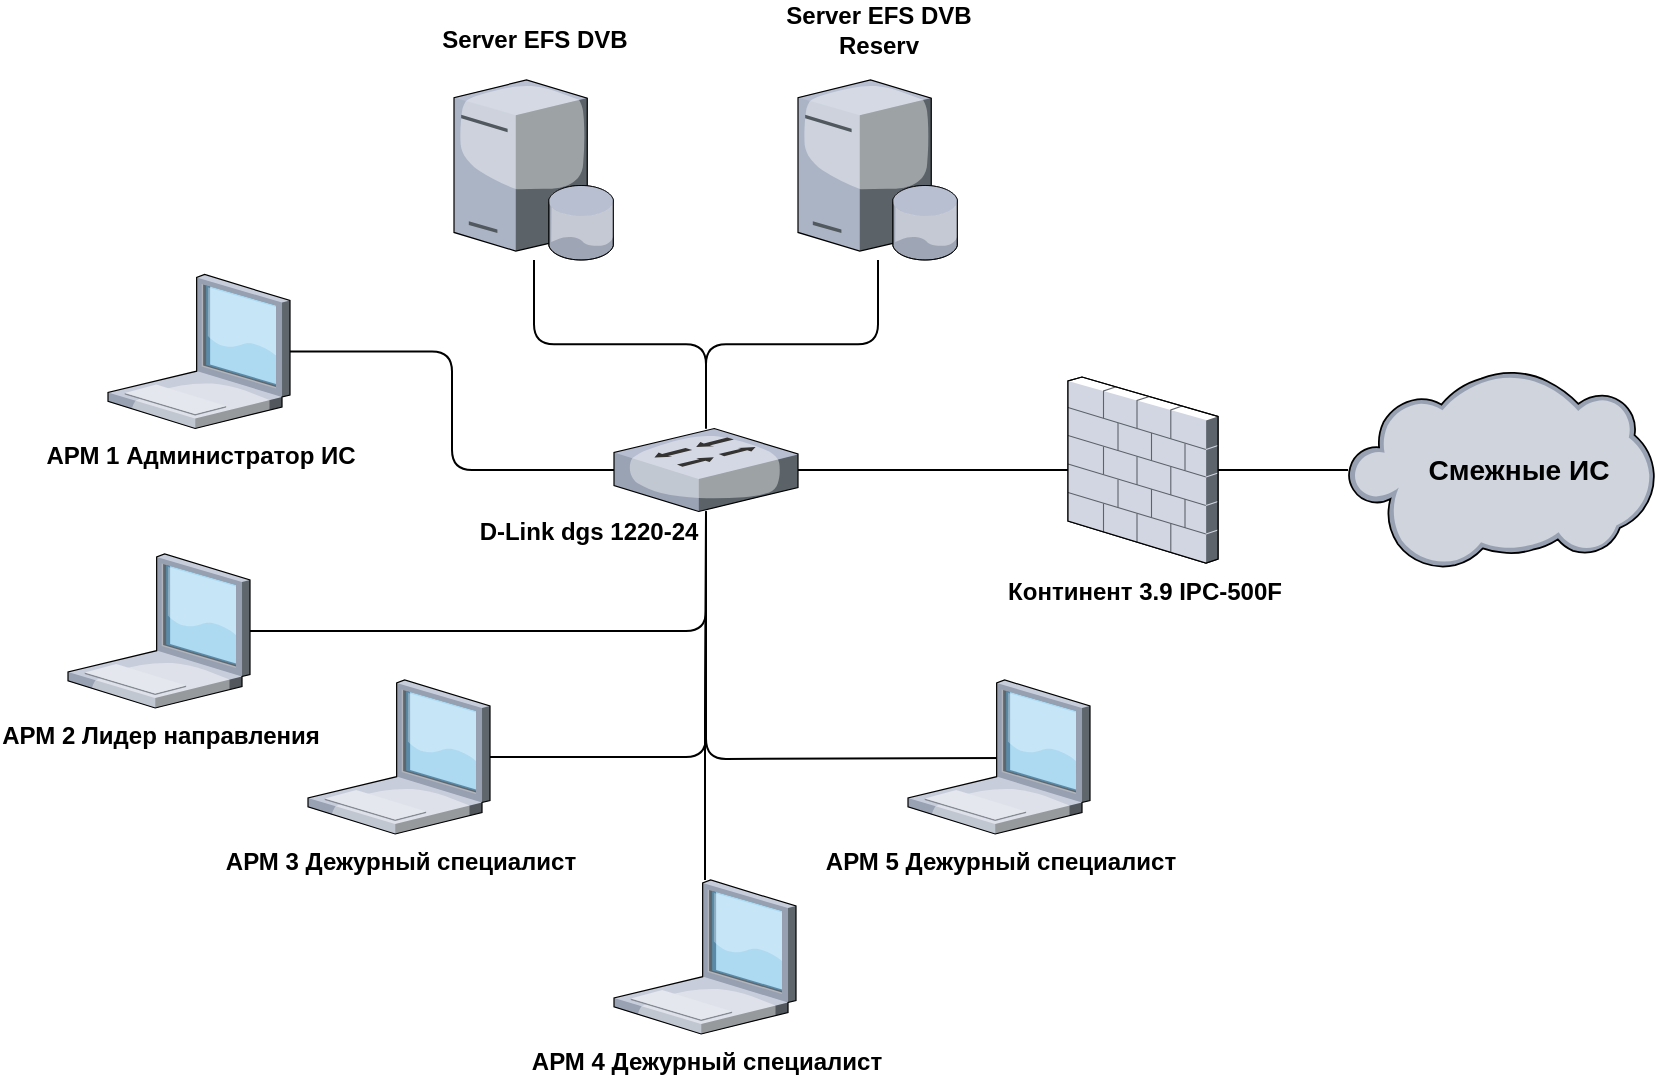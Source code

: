 <mxfile version="14.4.3" type="device"><diagram name="Page-1" id="822b0af5-4adb-64df-f703-e8dfc1f81529"><mxGraphModel dx="1224" dy="729" grid="1" gridSize="10" guides="1" tooltips="1" connect="1" arrows="1" fold="1" page="1" pageScale="1" pageWidth="1100" pageHeight="850" background="#ffffff" math="0" shadow="0"><root><mxCell id="0"/><mxCell id="1" parent="0"/><mxCell id="qSTAYeVzfbS6IzMcSm4M-1" value="&lt;h3&gt;&lt;br&gt;&lt;/h3&gt;" style="verticalLabelPosition=bottom;aspect=fixed;html=1;verticalAlign=top;strokeColor=none;align=center;outlineConnect=0;shape=mxgraph.citrix.cloud;" vertex="1" parent="1"><mxGeometry x="750" y="295" width="153.23" height="100" as="geometry"/></mxCell><mxCell id="qSTAYeVzfbS6IzMcSm4M-2" value="&lt;h3&gt;&lt;b&gt;Смежные ИС&lt;/b&gt;&lt;/h3&gt;" style="text;html=1;align=center;verticalAlign=middle;resizable=0;points=[];autosize=1;" vertex="1" parent="1"><mxGeometry x="780" y="320" width="110" height="50" as="geometry"/></mxCell><mxCell id="qSTAYeVzfbS6IzMcSm4M-3" value="" style="verticalLabelPosition=bottom;aspect=fixed;html=1;verticalAlign=top;strokeColor=none;align=center;outlineConnect=0;shape=mxgraph.citrix.database_server;" vertex="1" parent="1"><mxGeometry x="303" y="150" width="80" height="90" as="geometry"/></mxCell><mxCell id="qSTAYeVzfbS6IzMcSm4M-4" value="" style="verticalLabelPosition=bottom;aspect=fixed;html=1;verticalAlign=top;strokeColor=none;align=center;outlineConnect=0;shape=mxgraph.citrix.switch;" vertex="1" parent="1"><mxGeometry x="383" y="324.25" width="92" height="41.5" as="geometry"/></mxCell><mxCell id="qSTAYeVzfbS6IzMcSm4M-5" value="&lt;b&gt;АРМ 1 Администратор ИС&lt;/b&gt;" style="verticalLabelPosition=bottom;aspect=fixed;html=1;verticalAlign=top;strokeColor=none;align=center;outlineConnect=0;shape=mxgraph.citrix.laptop_1;" vertex="1" parent="1"><mxGeometry x="130" y="247.25" width="91" height="77" as="geometry"/></mxCell><mxCell id="qSTAYeVzfbS6IzMcSm4M-7" value="" style="verticalLabelPosition=bottom;aspect=fixed;html=1;verticalAlign=top;strokeColor=none;align=center;outlineConnect=0;shape=mxgraph.citrix.database_server;" vertex="1" parent="1"><mxGeometry x="475" y="150" width="80" height="90" as="geometry"/></mxCell><mxCell id="qSTAYeVzfbS6IzMcSm4M-8" value="&lt;b&gt;Континент 3.9 IPC-500F&lt;/b&gt;" style="verticalLabelPosition=bottom;aspect=fixed;html=1;verticalAlign=top;strokeColor=none;align=center;outlineConnect=0;shape=mxgraph.citrix.firewall;" vertex="1" parent="1"><mxGeometry x="610" y="298.5" width="75" height="93" as="geometry"/></mxCell><mxCell id="qSTAYeVzfbS6IzMcSm4M-11" value="" style="endArrow=none;html=1;edgeStyle=orthogonalEdgeStyle;" edge="1" parent="1" source="qSTAYeVzfbS6IzMcSm4M-5" target="qSTAYeVzfbS6IzMcSm4M-4"><mxGeometry width="50" height="50" relative="1" as="geometry"><mxPoint x="310" y="480" as="sourcePoint"/><mxPoint x="360" y="430" as="targetPoint"/></mxGeometry></mxCell><mxCell id="qSTAYeVzfbS6IzMcSm4M-12" value="" style="endArrow=none;html=1;edgeStyle=orthogonalEdgeStyle;" edge="1" parent="1" source="qSTAYeVzfbS6IzMcSm4M-4" target="qSTAYeVzfbS6IzMcSm4M-3"><mxGeometry width="50" height="50" relative="1" as="geometry"><mxPoint x="280" y="420.0" as="sourcePoint"/><mxPoint x="412" y="420" as="targetPoint"/></mxGeometry></mxCell><mxCell id="qSTAYeVzfbS6IzMcSm4M-13" value="" style="endArrow=none;html=1;edgeStyle=orthogonalEdgeStyle;" edge="1" parent="1" source="qSTAYeVzfbS6IzMcSm4M-4" target="qSTAYeVzfbS6IzMcSm4M-7"><mxGeometry width="50" height="50" relative="1" as="geometry"><mxPoint x="271" y="365.0" as="sourcePoint"/><mxPoint x="403" y="365" as="targetPoint"/></mxGeometry></mxCell><mxCell id="qSTAYeVzfbS6IzMcSm4M-14" value="" style="endArrow=none;html=1;edgeStyle=orthogonalEdgeStyle;" edge="1" parent="1" source="qSTAYeVzfbS6IzMcSm4M-4" target="qSTAYeVzfbS6IzMcSm4M-8"><mxGeometry width="50" height="50" relative="1" as="geometry"><mxPoint x="460" y="440.0" as="sourcePoint"/><mxPoint x="592" y="440.0" as="targetPoint"/></mxGeometry></mxCell><mxCell id="qSTAYeVzfbS6IzMcSm4M-15" value="" style="endArrow=none;html=1;edgeStyle=orthogonalEdgeStyle;" edge="1" parent="1" source="qSTAYeVzfbS6IzMcSm4M-8" target="qSTAYeVzfbS6IzMcSm4M-1"><mxGeometry width="50" height="50" relative="1" as="geometry"><mxPoint x="600" y="420.0" as="sourcePoint"/><mxPoint x="732" y="420.0" as="targetPoint"/></mxGeometry></mxCell><mxCell id="qSTAYeVzfbS6IzMcSm4M-16" value="&lt;b&gt;АРМ 2 Лидер направления&lt;/b&gt;" style="verticalLabelPosition=bottom;aspect=fixed;html=1;verticalAlign=top;strokeColor=none;align=center;outlineConnect=0;shape=mxgraph.citrix.laptop_1;" vertex="1" parent="1"><mxGeometry x="110" y="387" width="91" height="77" as="geometry"/></mxCell><mxCell id="qSTAYeVzfbS6IzMcSm4M-17" value="" style="endArrow=none;html=1;edgeStyle=orthogonalEdgeStyle;" edge="1" parent="1" source="qSTAYeVzfbS6IzMcSm4M-16" target="qSTAYeVzfbS6IzMcSm4M-4"><mxGeometry width="50" height="50" relative="1" as="geometry"><mxPoint x="261" y="355.0" as="sourcePoint"/><mxPoint x="393" y="355.0" as="targetPoint"/></mxGeometry></mxCell><mxCell id="qSTAYeVzfbS6IzMcSm4M-18" value="&lt;b&gt;АРМ 3 Дежурный специалист&lt;/b&gt;" style="verticalLabelPosition=bottom;aspect=fixed;html=1;verticalAlign=top;strokeColor=none;align=center;outlineConnect=0;shape=mxgraph.citrix.laptop_1;" vertex="1" parent="1"><mxGeometry x="230" y="450" width="91" height="77" as="geometry"/></mxCell><mxCell id="qSTAYeVzfbS6IzMcSm4M-20" value="&lt;b&gt;АРМ 4 Дежурный специалист&lt;/b&gt;" style="verticalLabelPosition=bottom;aspect=fixed;html=1;verticalAlign=top;strokeColor=none;align=center;outlineConnect=0;shape=mxgraph.citrix.laptop_1;" vertex="1" parent="1"><mxGeometry x="383" y="550" width="91" height="77" as="geometry"/></mxCell><mxCell id="qSTAYeVzfbS6IzMcSm4M-21" value="" style="endArrow=none;html=1;edgeStyle=orthogonalEdgeStyle;" edge="1" parent="1" source="qSTAYeVzfbS6IzMcSm4M-18" target="qSTAYeVzfbS6IzMcSm4M-4"><mxGeometry width="50" height="50" relative="1" as="geometry"><mxPoint x="261" y="355.0" as="sourcePoint"/><mxPoint x="393" y="355.0" as="targetPoint"/></mxGeometry></mxCell><mxCell id="qSTAYeVzfbS6IzMcSm4M-22" value="" style="endArrow=none;html=1;edgeStyle=orthogonalEdgeStyle;" edge="1" parent="1" target="qSTAYeVzfbS6IzMcSm4M-4"><mxGeometry width="50" height="50" relative="1" as="geometry"><mxPoint x="580" y="489" as="sourcePoint"/><mxPoint x="403" y="365.0" as="targetPoint"/></mxGeometry></mxCell><mxCell id="qSTAYeVzfbS6IzMcSm4M-23" value="" style="endArrow=none;html=1;edgeStyle=orthogonalEdgeStyle;" edge="1" parent="1" source="qSTAYeVzfbS6IzMcSm4M-20" target="qSTAYeVzfbS6IzMcSm4M-4"><mxGeometry width="50" height="50" relative="1" as="geometry"><mxPoint x="429" y="589" as="sourcePoint"/><mxPoint x="413" y="375.0" as="targetPoint"/></mxGeometry></mxCell><mxCell id="qSTAYeVzfbS6IzMcSm4M-24" value="&lt;b&gt;АРМ 5 Дежурный специалист&lt;/b&gt;" style="verticalLabelPosition=bottom;aspect=fixed;html=1;verticalAlign=top;strokeColor=none;align=center;outlineConnect=0;shape=mxgraph.citrix.laptop_1;" vertex="1" parent="1"><mxGeometry x="530" y="450" width="91" height="77" as="geometry"/></mxCell><mxCell id="qSTAYeVzfbS6IzMcSm4M-25" value="&lt;b&gt;D-Link dgs 1220-24&lt;/b&gt;" style="text;html=1;align=center;verticalAlign=middle;resizable=0;points=[];autosize=1;" vertex="1" parent="1"><mxGeometry x="310" y="365.75" width="120" height="20" as="geometry"/></mxCell><mxCell id="qSTAYeVzfbS6IzMcSm4M-26" value="&lt;b&gt;Server EFS DVB&lt;/b&gt;" style="text;html=1;align=center;verticalAlign=middle;resizable=0;points=[];autosize=1;" vertex="1" parent="1"><mxGeometry x="288" y="120" width="110" height="20" as="geometry"/></mxCell><mxCell id="qSTAYeVzfbS6IzMcSm4M-27" value="&lt;b&gt;Server EFS DVB&lt;br&gt;Reserv&lt;br&gt;&lt;/b&gt;" style="text;html=1;align=center;verticalAlign=middle;resizable=0;points=[];autosize=1;" vertex="1" parent="1"><mxGeometry x="460" y="110" width="110" height="30" as="geometry"/></mxCell></root></mxGraphModel></diagram></mxfile>